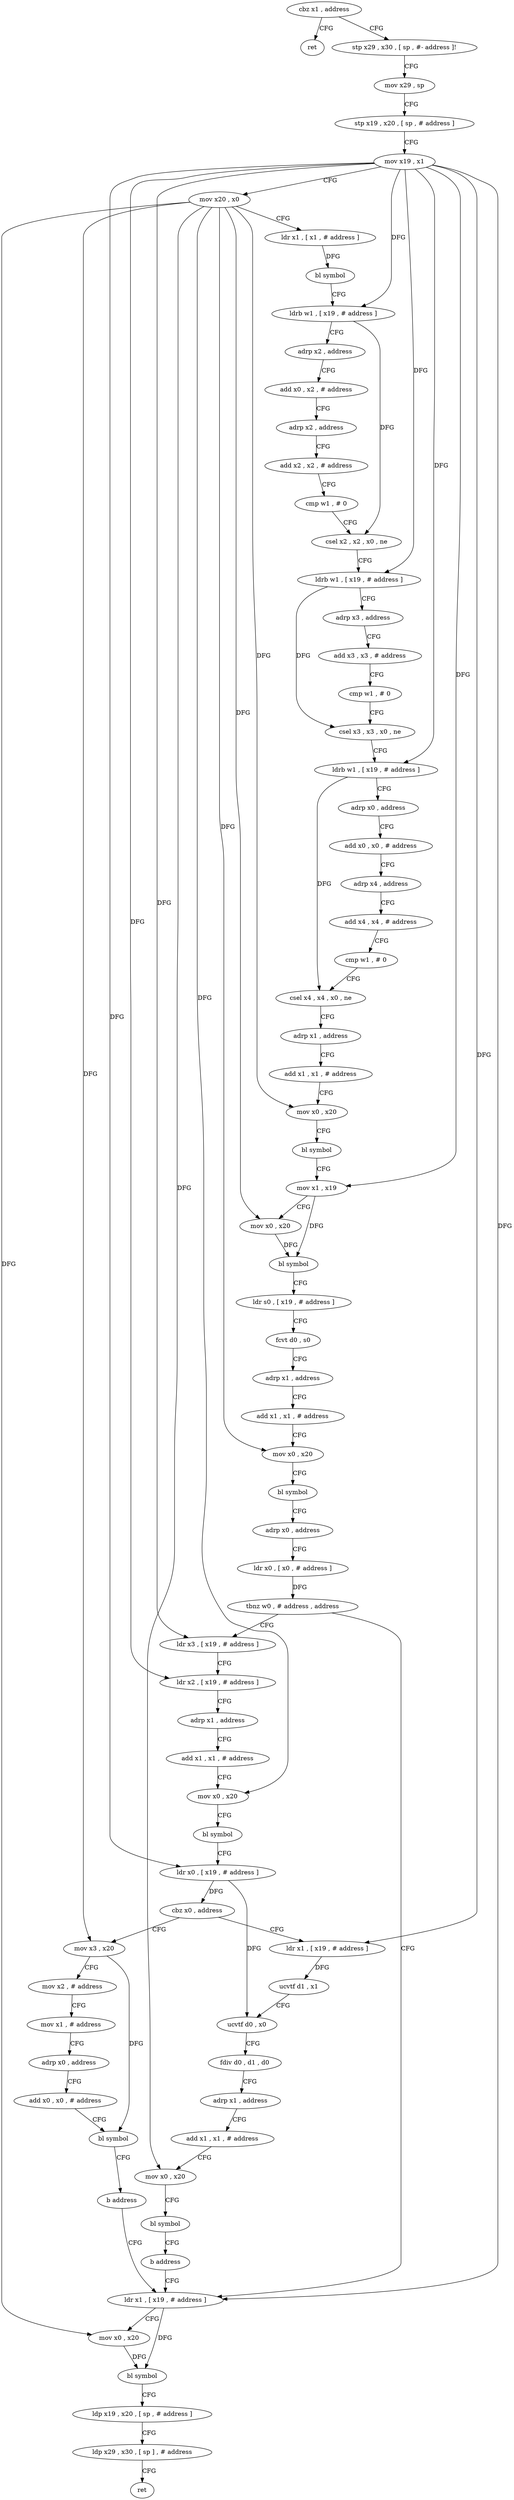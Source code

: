digraph "func" {
"4218048" [label = "cbz x1 , address" ]
"4218340" [label = "ret" ]
"4218052" [label = "stp x29 , x30 , [ sp , #- address ]!" ]
"4218056" [label = "mov x29 , sp" ]
"4218060" [label = "stp x19 , x20 , [ sp , # address ]" ]
"4218064" [label = "mov x19 , x1" ]
"4218068" [label = "mov x20 , x0" ]
"4218072" [label = "ldr x1 , [ x1 , # address ]" ]
"4218076" [label = "bl symbol" ]
"4218080" [label = "ldrb w1 , [ x19 , # address ]" ]
"4218084" [label = "adrp x2 , address" ]
"4218088" [label = "add x0 , x2 , # address" ]
"4218092" [label = "adrp x2 , address" ]
"4218096" [label = "add x2 , x2 , # address" ]
"4218100" [label = "cmp w1 , # 0" ]
"4218104" [label = "csel x2 , x2 , x0 , ne" ]
"4218108" [label = "ldrb w1 , [ x19 , # address ]" ]
"4218112" [label = "adrp x3 , address" ]
"4218116" [label = "add x3 , x3 , # address" ]
"4218120" [label = "cmp w1 , # 0" ]
"4218124" [label = "csel x3 , x3 , x0 , ne" ]
"4218128" [label = "ldrb w1 , [ x19 , # address ]" ]
"4218132" [label = "adrp x0 , address" ]
"4218136" [label = "add x0 , x0 , # address" ]
"4218140" [label = "adrp x4 , address" ]
"4218144" [label = "add x4 , x4 , # address" ]
"4218148" [label = "cmp w1 , # 0" ]
"4218152" [label = "csel x4 , x4 , x0 , ne" ]
"4218156" [label = "adrp x1 , address" ]
"4218160" [label = "add x1 , x1 , # address" ]
"4218164" [label = "mov x0 , x20" ]
"4218168" [label = "bl symbol" ]
"4218172" [label = "mov x1 , x19" ]
"4218176" [label = "mov x0 , x20" ]
"4218180" [label = "bl symbol" ]
"4218184" [label = "ldr s0 , [ x19 , # address ]" ]
"4218188" [label = "fcvt d0 , s0" ]
"4218192" [label = "adrp x1 , address" ]
"4218196" [label = "add x1 , x1 , # address" ]
"4218200" [label = "mov x0 , x20" ]
"4218204" [label = "bl symbol" ]
"4218208" [label = "adrp x0 , address" ]
"4218212" [label = "ldr x0 , [ x0 , # address ]" ]
"4218216" [label = "tbnz w0 , # address , address" ]
"4218244" [label = "ldr x3 , [ x19 , # address ]" ]
"4218220" [label = "ldr x1 , [ x19 , # address ]" ]
"4218248" [label = "ldr x2 , [ x19 , # address ]" ]
"4218252" [label = "adrp x1 , address" ]
"4218256" [label = "add x1 , x1 , # address" ]
"4218260" [label = "mov x0 , x20" ]
"4218264" [label = "bl symbol" ]
"4218268" [label = "ldr x0 , [ x19 , # address ]" ]
"4218272" [label = "cbz x0 , address" ]
"4218312" [label = "mov x3 , x20" ]
"4218276" [label = "ldr x1 , [ x19 , # address ]" ]
"4218224" [label = "mov x0 , x20" ]
"4218228" [label = "bl symbol" ]
"4218232" [label = "ldp x19 , x20 , [ sp , # address ]" ]
"4218236" [label = "ldp x29 , x30 , [ sp ] , # address" ]
"4218240" [label = "ret" ]
"4218316" [label = "mov x2 , # address" ]
"4218320" [label = "mov x1 , # address" ]
"4218324" [label = "adrp x0 , address" ]
"4218328" [label = "add x0 , x0 , # address" ]
"4218332" [label = "bl symbol" ]
"4218336" [label = "b address" ]
"4218280" [label = "ucvtf d1 , x1" ]
"4218284" [label = "ucvtf d0 , x0" ]
"4218288" [label = "fdiv d0 , d1 , d0" ]
"4218292" [label = "adrp x1 , address" ]
"4218296" [label = "add x1 , x1 , # address" ]
"4218300" [label = "mov x0 , x20" ]
"4218304" [label = "bl symbol" ]
"4218308" [label = "b address" ]
"4218048" -> "4218340" [ label = "CFG" ]
"4218048" -> "4218052" [ label = "CFG" ]
"4218052" -> "4218056" [ label = "CFG" ]
"4218056" -> "4218060" [ label = "CFG" ]
"4218060" -> "4218064" [ label = "CFG" ]
"4218064" -> "4218068" [ label = "CFG" ]
"4218064" -> "4218080" [ label = "DFG" ]
"4218064" -> "4218108" [ label = "DFG" ]
"4218064" -> "4218128" [ label = "DFG" ]
"4218064" -> "4218172" [ label = "DFG" ]
"4218064" -> "4218244" [ label = "DFG" ]
"4218064" -> "4218248" [ label = "DFG" ]
"4218064" -> "4218268" [ label = "DFG" ]
"4218064" -> "4218220" [ label = "DFG" ]
"4218064" -> "4218276" [ label = "DFG" ]
"4218068" -> "4218072" [ label = "CFG" ]
"4218068" -> "4218164" [ label = "DFG" ]
"4218068" -> "4218176" [ label = "DFG" ]
"4218068" -> "4218200" [ label = "DFG" ]
"4218068" -> "4218260" [ label = "DFG" ]
"4218068" -> "4218224" [ label = "DFG" ]
"4218068" -> "4218312" [ label = "DFG" ]
"4218068" -> "4218300" [ label = "DFG" ]
"4218072" -> "4218076" [ label = "DFG" ]
"4218076" -> "4218080" [ label = "CFG" ]
"4218080" -> "4218084" [ label = "CFG" ]
"4218080" -> "4218104" [ label = "DFG" ]
"4218084" -> "4218088" [ label = "CFG" ]
"4218088" -> "4218092" [ label = "CFG" ]
"4218092" -> "4218096" [ label = "CFG" ]
"4218096" -> "4218100" [ label = "CFG" ]
"4218100" -> "4218104" [ label = "CFG" ]
"4218104" -> "4218108" [ label = "CFG" ]
"4218108" -> "4218112" [ label = "CFG" ]
"4218108" -> "4218124" [ label = "DFG" ]
"4218112" -> "4218116" [ label = "CFG" ]
"4218116" -> "4218120" [ label = "CFG" ]
"4218120" -> "4218124" [ label = "CFG" ]
"4218124" -> "4218128" [ label = "CFG" ]
"4218128" -> "4218132" [ label = "CFG" ]
"4218128" -> "4218152" [ label = "DFG" ]
"4218132" -> "4218136" [ label = "CFG" ]
"4218136" -> "4218140" [ label = "CFG" ]
"4218140" -> "4218144" [ label = "CFG" ]
"4218144" -> "4218148" [ label = "CFG" ]
"4218148" -> "4218152" [ label = "CFG" ]
"4218152" -> "4218156" [ label = "CFG" ]
"4218156" -> "4218160" [ label = "CFG" ]
"4218160" -> "4218164" [ label = "CFG" ]
"4218164" -> "4218168" [ label = "CFG" ]
"4218168" -> "4218172" [ label = "CFG" ]
"4218172" -> "4218176" [ label = "CFG" ]
"4218172" -> "4218180" [ label = "DFG" ]
"4218176" -> "4218180" [ label = "DFG" ]
"4218180" -> "4218184" [ label = "CFG" ]
"4218184" -> "4218188" [ label = "CFG" ]
"4218188" -> "4218192" [ label = "CFG" ]
"4218192" -> "4218196" [ label = "CFG" ]
"4218196" -> "4218200" [ label = "CFG" ]
"4218200" -> "4218204" [ label = "CFG" ]
"4218204" -> "4218208" [ label = "CFG" ]
"4218208" -> "4218212" [ label = "CFG" ]
"4218212" -> "4218216" [ label = "DFG" ]
"4218216" -> "4218244" [ label = "CFG" ]
"4218216" -> "4218220" [ label = "CFG" ]
"4218244" -> "4218248" [ label = "CFG" ]
"4218220" -> "4218224" [ label = "CFG" ]
"4218220" -> "4218228" [ label = "DFG" ]
"4218248" -> "4218252" [ label = "CFG" ]
"4218252" -> "4218256" [ label = "CFG" ]
"4218256" -> "4218260" [ label = "CFG" ]
"4218260" -> "4218264" [ label = "CFG" ]
"4218264" -> "4218268" [ label = "CFG" ]
"4218268" -> "4218272" [ label = "DFG" ]
"4218268" -> "4218284" [ label = "DFG" ]
"4218272" -> "4218312" [ label = "CFG" ]
"4218272" -> "4218276" [ label = "CFG" ]
"4218312" -> "4218316" [ label = "CFG" ]
"4218312" -> "4218332" [ label = "DFG" ]
"4218276" -> "4218280" [ label = "DFG" ]
"4218224" -> "4218228" [ label = "DFG" ]
"4218228" -> "4218232" [ label = "CFG" ]
"4218232" -> "4218236" [ label = "CFG" ]
"4218236" -> "4218240" [ label = "CFG" ]
"4218316" -> "4218320" [ label = "CFG" ]
"4218320" -> "4218324" [ label = "CFG" ]
"4218324" -> "4218328" [ label = "CFG" ]
"4218328" -> "4218332" [ label = "CFG" ]
"4218332" -> "4218336" [ label = "CFG" ]
"4218336" -> "4218220" [ label = "CFG" ]
"4218280" -> "4218284" [ label = "CFG" ]
"4218284" -> "4218288" [ label = "CFG" ]
"4218288" -> "4218292" [ label = "CFG" ]
"4218292" -> "4218296" [ label = "CFG" ]
"4218296" -> "4218300" [ label = "CFG" ]
"4218300" -> "4218304" [ label = "CFG" ]
"4218304" -> "4218308" [ label = "CFG" ]
"4218308" -> "4218220" [ label = "CFG" ]
}
